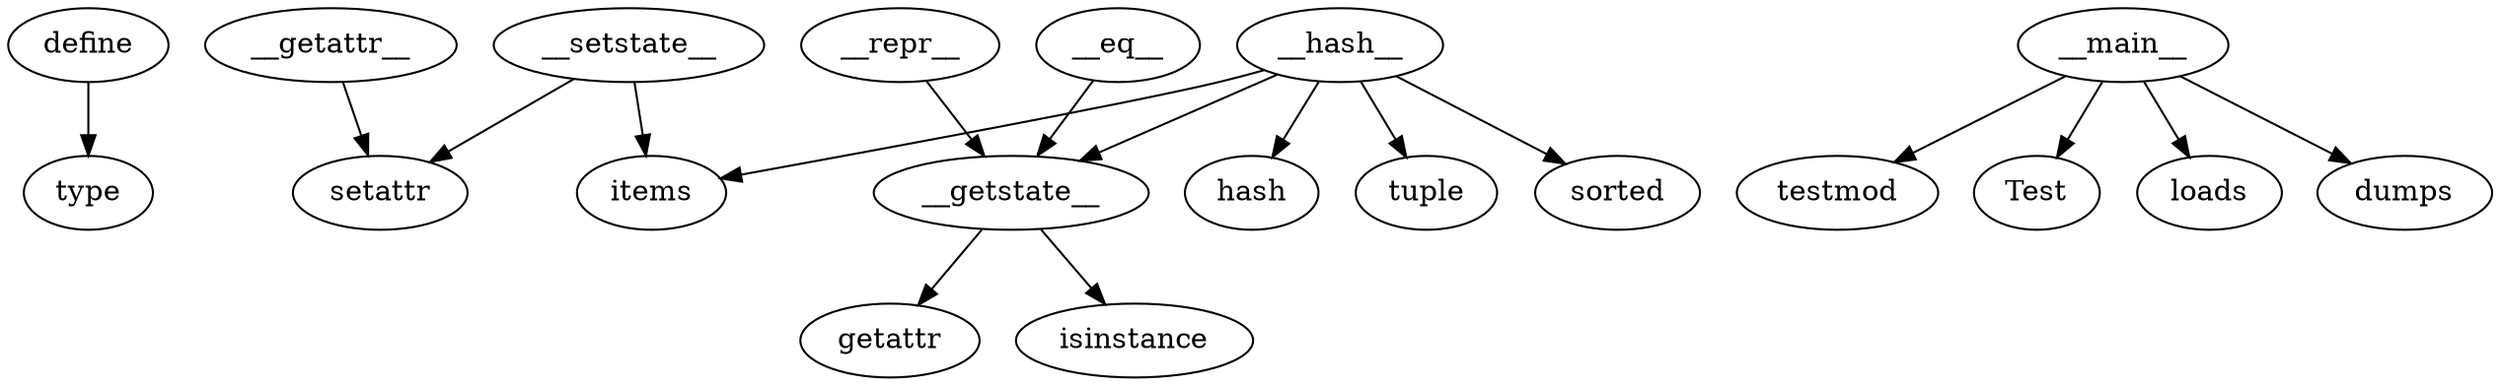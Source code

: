 strict digraph  {
define;
type;
__getattr__;
setattr;
__getstate__;
getattr;
isinstance;
__setstate__;
items;
__eq__;
__hash__;
hash;
tuple;
sorted;
__repr__;
__main__;
testmod;
Test;
loads;
dumps;
define -> type;
__getattr__ -> setattr;
__getstate__ -> getattr;
__getstate__ -> isinstance;
__setstate__ -> items;
__setstate__ -> setattr;
__eq__ -> __getstate__;
__hash__ -> hash;
__hash__ -> tuple;
__hash__ -> sorted;
__hash__ -> items;
__hash__ -> __getstate__;
__repr__ -> __getstate__;
__main__ -> testmod;
__main__ -> Test;
__main__ -> loads;
__main__ -> dumps;
}

